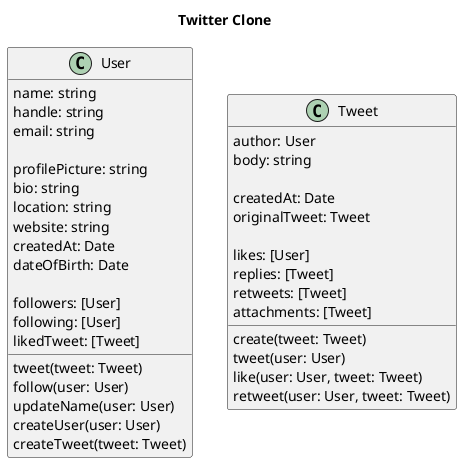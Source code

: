 @startuml "Class Diagram"

Title: Twitter Clone

class User {
  name: string
  handle: string
  email: string

  profilePicture: string
  bio: string
  location: string
  website: string
  createdAt: Date
  dateOfBirth: Date

  followers: [User]
  following: [User]
  likedTweet: [Tweet]
  
  tweet(tweet: Tweet)
  follow(user: User)
  updateName(user: User)
  createUser(user: User)
  createTweet(tweet: Tweet)
}

class Tweet {
  author: User
  body: string
  
  createdAt: Date
  originalTweet: Tweet

  likes: [User]
  replies: [Tweet]
  retweets: [Tweet]
  attachments: [Tweet]

  create(tweet: Tweet)
  tweet(user: User)
  like(user: User, tweet: Tweet)
  retweet(user: User, tweet: Tweet)
}

@enduml